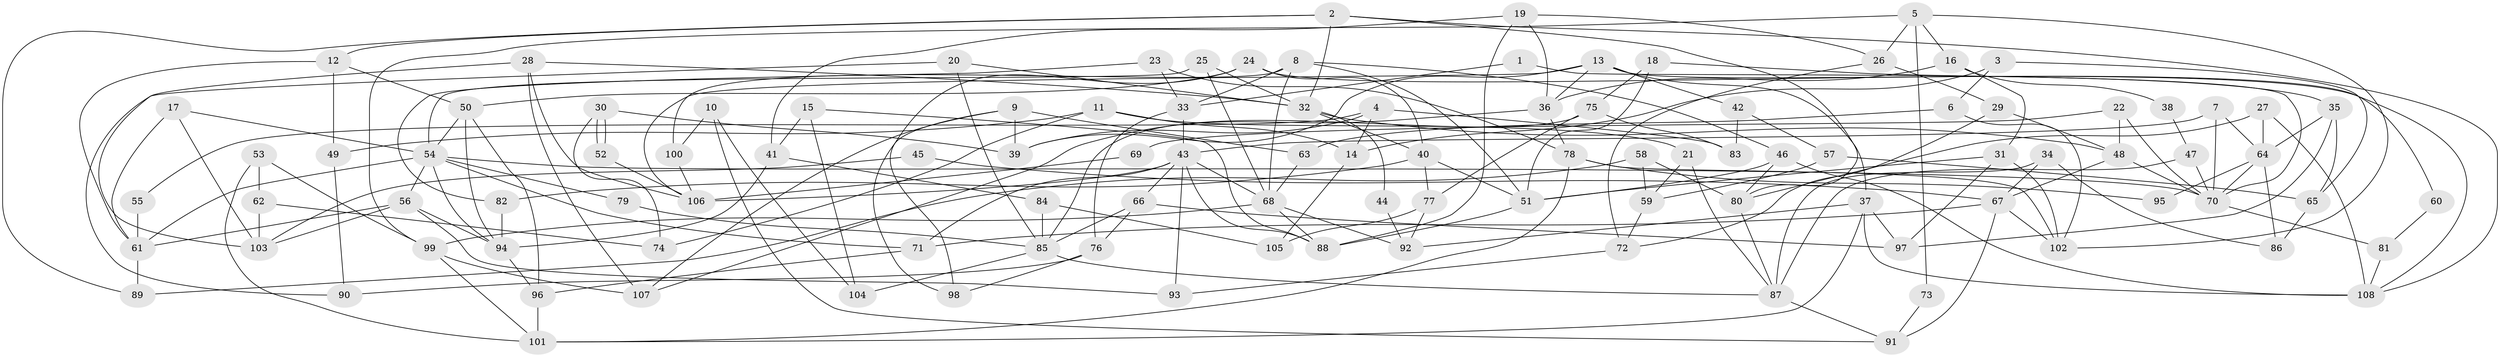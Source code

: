 // Generated by graph-tools (version 1.1) at 2025/50/03/09/25 03:50:14]
// undirected, 108 vertices, 216 edges
graph export_dot {
graph [start="1"]
  node [color=gray90,style=filled];
  1;
  2;
  3;
  4;
  5;
  6;
  7;
  8;
  9;
  10;
  11;
  12;
  13;
  14;
  15;
  16;
  17;
  18;
  19;
  20;
  21;
  22;
  23;
  24;
  25;
  26;
  27;
  28;
  29;
  30;
  31;
  32;
  33;
  34;
  35;
  36;
  37;
  38;
  39;
  40;
  41;
  42;
  43;
  44;
  45;
  46;
  47;
  48;
  49;
  50;
  51;
  52;
  53;
  54;
  55;
  56;
  57;
  58;
  59;
  60;
  61;
  62;
  63;
  64;
  65;
  66;
  67;
  68;
  69;
  70;
  71;
  72;
  73;
  74;
  75;
  76;
  77;
  78;
  79;
  80;
  81;
  82;
  83;
  84;
  85;
  86;
  87;
  88;
  89;
  90;
  91;
  92;
  93;
  94;
  95;
  96;
  97;
  98;
  99;
  100;
  101;
  102;
  103;
  104;
  105;
  106;
  107;
  108;
  1 -- 70;
  1 -- 33;
  2 -- 12;
  2 -- 80;
  2 -- 32;
  2 -- 89;
  2 -- 108;
  3 -- 65;
  3 -- 6;
  3 -- 14;
  4 -- 14;
  4 -- 39;
  4 -- 55;
  4 -- 83;
  5 -- 102;
  5 -- 16;
  5 -- 26;
  5 -- 73;
  5 -- 99;
  6 -- 63;
  6 -- 102;
  7 -- 64;
  7 -- 43;
  7 -- 70;
  8 -- 33;
  8 -- 51;
  8 -- 46;
  8 -- 68;
  8 -- 100;
  9 -- 107;
  9 -- 39;
  9 -- 63;
  9 -- 98;
  10 -- 104;
  10 -- 100;
  10 -- 91;
  11 -- 21;
  11 -- 14;
  11 -- 49;
  11 -- 74;
  12 -- 50;
  12 -- 61;
  12 -- 49;
  13 -- 37;
  13 -- 36;
  13 -- 39;
  13 -- 42;
  13 -- 60;
  13 -- 106;
  14 -- 105;
  15 -- 41;
  15 -- 88;
  15 -- 104;
  16 -- 36;
  16 -- 31;
  16 -- 38;
  17 -- 61;
  17 -- 54;
  17 -- 103;
  18 -- 51;
  18 -- 35;
  18 -- 75;
  19 -- 88;
  19 -- 26;
  19 -- 36;
  19 -- 41;
  20 -- 32;
  20 -- 85;
  20 -- 90;
  21 -- 59;
  21 -- 87;
  22 -- 70;
  22 -- 48;
  22 -- 69;
  23 -- 33;
  23 -- 82;
  23 -- 78;
  24 -- 40;
  24 -- 50;
  24 -- 98;
  24 -- 108;
  25 -- 54;
  25 -- 68;
  25 -- 32;
  26 -- 72;
  26 -- 29;
  27 -- 64;
  27 -- 108;
  27 -- 80;
  28 -- 32;
  28 -- 106;
  28 -- 103;
  28 -- 107;
  29 -- 48;
  29 -- 72;
  30 -- 52;
  30 -- 52;
  30 -- 74;
  30 -- 39;
  31 -- 51;
  31 -- 97;
  31 -- 102;
  32 -- 40;
  32 -- 44;
  32 -- 48;
  33 -- 76;
  33 -- 43;
  34 -- 67;
  34 -- 87;
  34 -- 86;
  35 -- 97;
  35 -- 64;
  35 -- 65;
  36 -- 107;
  36 -- 78;
  37 -- 92;
  37 -- 108;
  37 -- 97;
  37 -- 101;
  38 -- 47;
  40 -- 51;
  40 -- 77;
  40 -- 82;
  41 -- 94;
  41 -- 84;
  42 -- 83;
  42 -- 57;
  43 -- 68;
  43 -- 71;
  43 -- 66;
  43 -- 88;
  43 -- 93;
  43 -- 106;
  44 -- 92;
  45 -- 103;
  45 -- 67;
  46 -- 108;
  46 -- 51;
  46 -- 80;
  47 -- 87;
  47 -- 70;
  48 -- 67;
  48 -- 70;
  49 -- 90;
  50 -- 54;
  50 -- 96;
  50 -- 94;
  51 -- 88;
  52 -- 106;
  53 -- 99;
  53 -- 101;
  53 -- 62;
  54 -- 94;
  54 -- 70;
  54 -- 56;
  54 -- 61;
  54 -- 71;
  54 -- 79;
  55 -- 61;
  56 -- 103;
  56 -- 61;
  56 -- 93;
  56 -- 94;
  57 -- 59;
  57 -- 65;
  58 -- 80;
  58 -- 89;
  58 -- 59;
  59 -- 72;
  60 -- 81;
  61 -- 89;
  62 -- 103;
  62 -- 74;
  63 -- 68;
  64 -- 86;
  64 -- 70;
  64 -- 95;
  65 -- 86;
  66 -- 76;
  66 -- 85;
  66 -- 97;
  67 -- 102;
  67 -- 71;
  67 -- 91;
  68 -- 99;
  68 -- 88;
  68 -- 92;
  69 -- 106;
  70 -- 81;
  71 -- 96;
  72 -- 93;
  73 -- 91;
  75 -- 85;
  75 -- 77;
  75 -- 83;
  76 -- 98;
  76 -- 90;
  77 -- 92;
  77 -- 105;
  78 -- 95;
  78 -- 101;
  78 -- 102;
  79 -- 85;
  80 -- 87;
  81 -- 108;
  82 -- 94;
  84 -- 85;
  84 -- 105;
  85 -- 87;
  85 -- 104;
  87 -- 91;
  94 -- 96;
  96 -- 101;
  99 -- 101;
  99 -- 107;
  100 -- 106;
}

